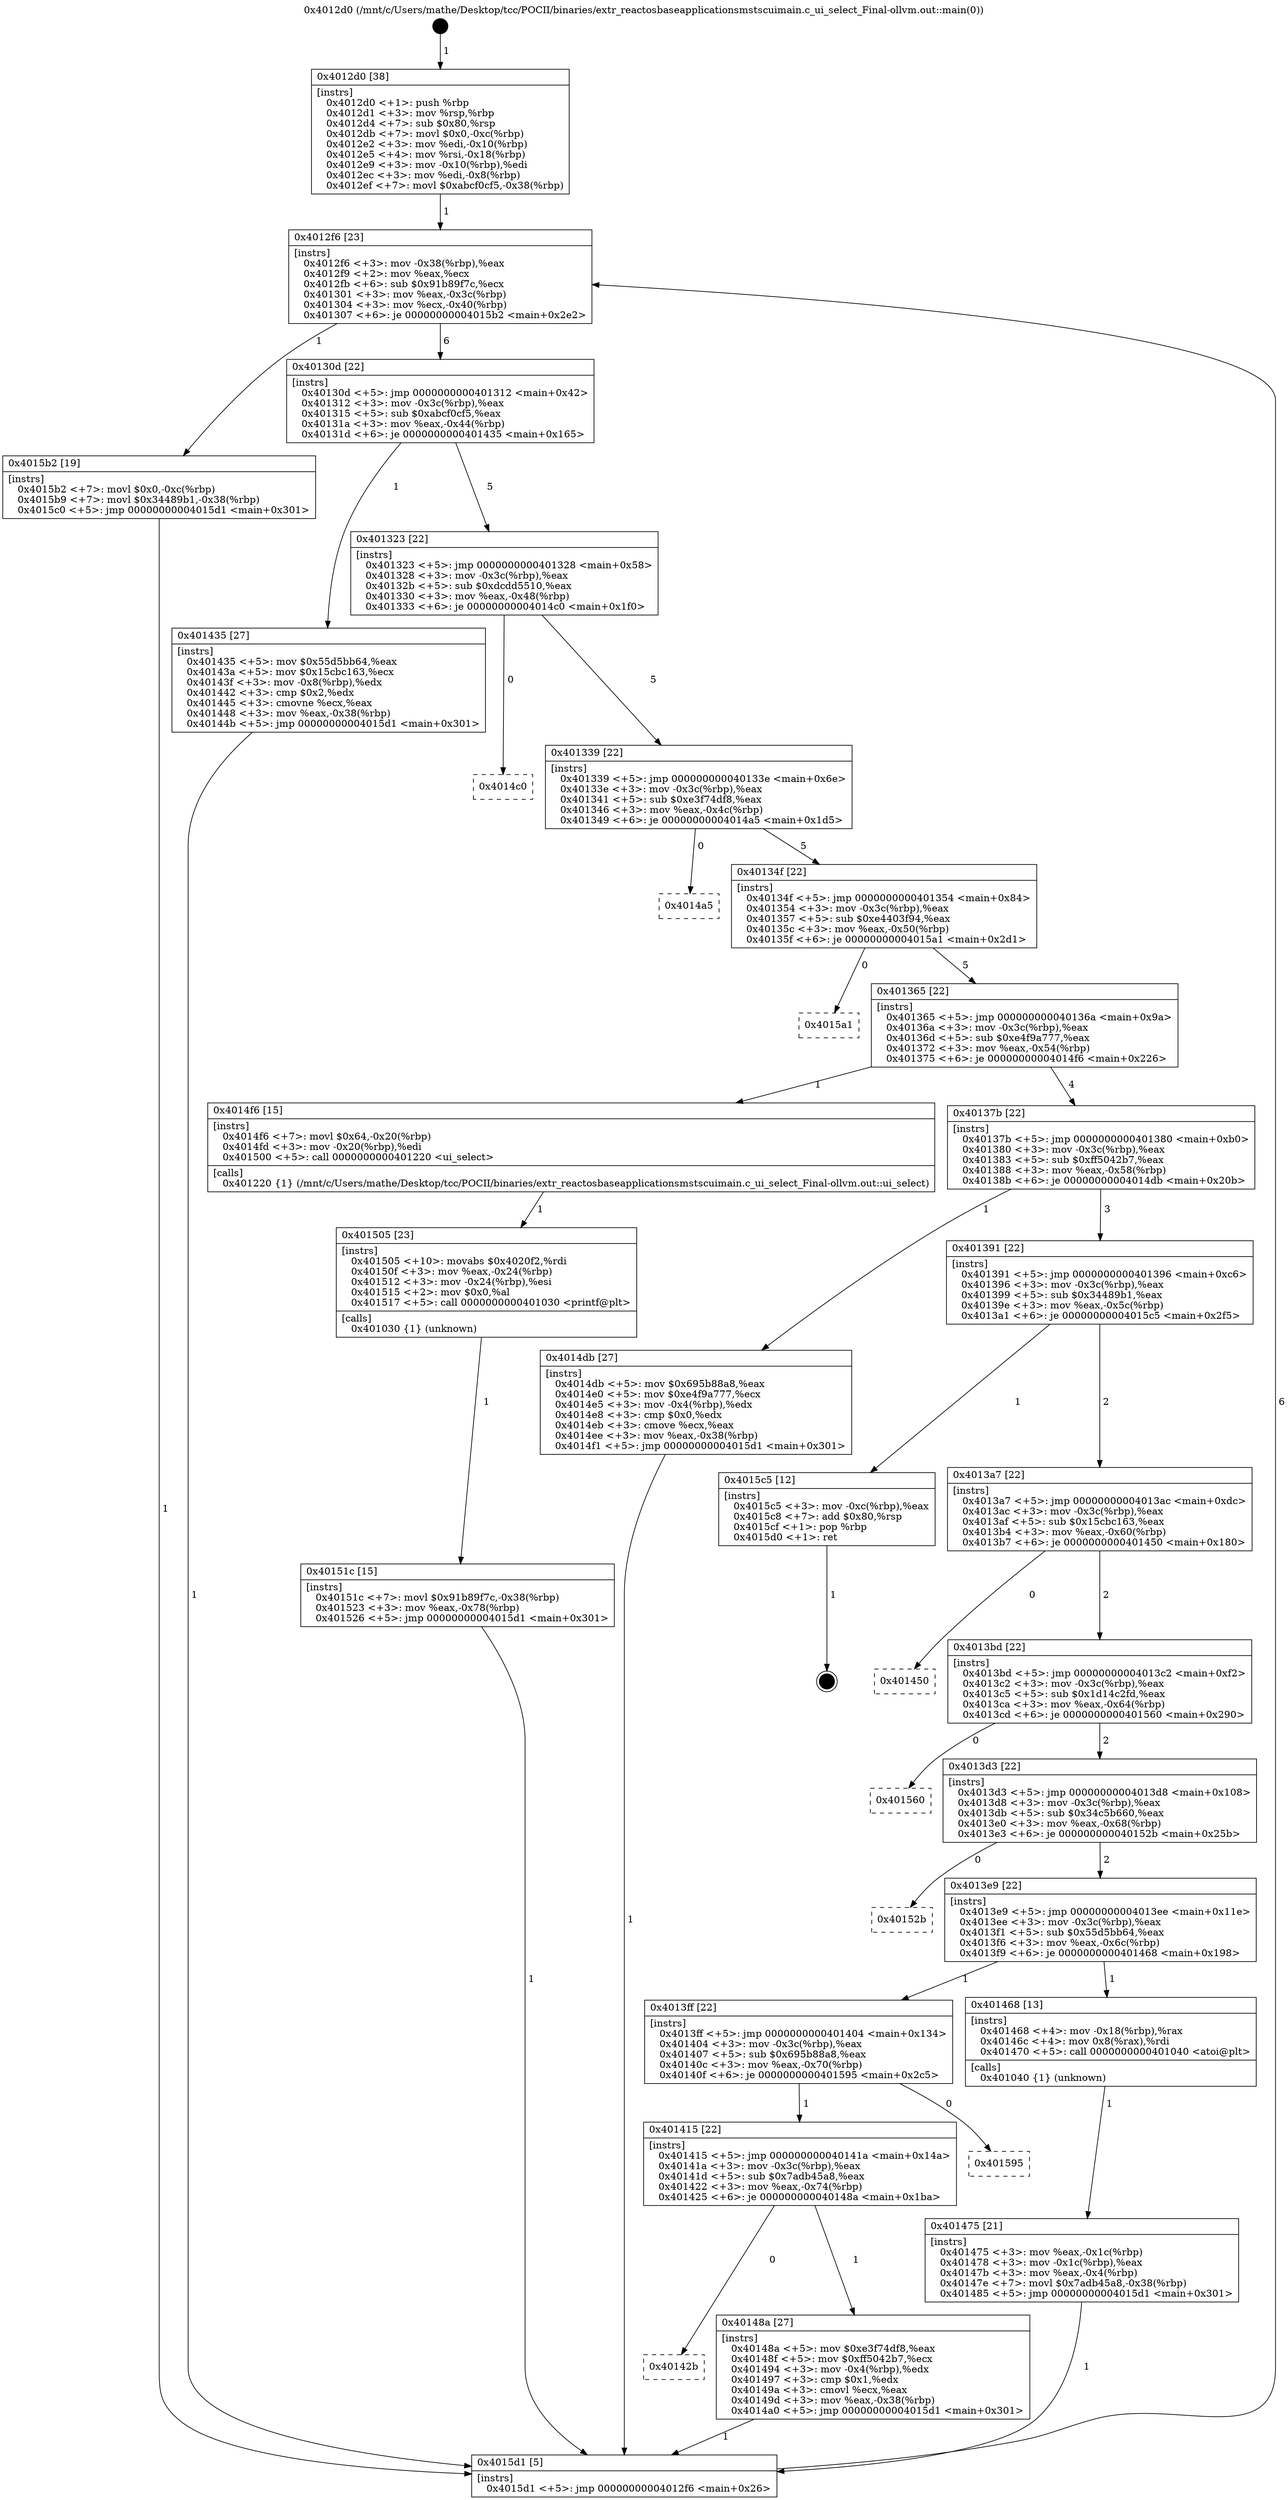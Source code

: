 digraph "0x4012d0" {
  label = "0x4012d0 (/mnt/c/Users/mathe/Desktop/tcc/POCII/binaries/extr_reactosbaseapplicationsmstscuimain.c_ui_select_Final-ollvm.out::main(0))"
  labelloc = "t"
  node[shape=record]

  Entry [label="",width=0.3,height=0.3,shape=circle,fillcolor=black,style=filled]
  "0x4012f6" [label="{
     0x4012f6 [23]\l
     | [instrs]\l
     &nbsp;&nbsp;0x4012f6 \<+3\>: mov -0x38(%rbp),%eax\l
     &nbsp;&nbsp;0x4012f9 \<+2\>: mov %eax,%ecx\l
     &nbsp;&nbsp;0x4012fb \<+6\>: sub $0x91b89f7c,%ecx\l
     &nbsp;&nbsp;0x401301 \<+3\>: mov %eax,-0x3c(%rbp)\l
     &nbsp;&nbsp;0x401304 \<+3\>: mov %ecx,-0x40(%rbp)\l
     &nbsp;&nbsp;0x401307 \<+6\>: je 00000000004015b2 \<main+0x2e2\>\l
  }"]
  "0x4015b2" [label="{
     0x4015b2 [19]\l
     | [instrs]\l
     &nbsp;&nbsp;0x4015b2 \<+7\>: movl $0x0,-0xc(%rbp)\l
     &nbsp;&nbsp;0x4015b9 \<+7\>: movl $0x34489b1,-0x38(%rbp)\l
     &nbsp;&nbsp;0x4015c0 \<+5\>: jmp 00000000004015d1 \<main+0x301\>\l
  }"]
  "0x40130d" [label="{
     0x40130d [22]\l
     | [instrs]\l
     &nbsp;&nbsp;0x40130d \<+5\>: jmp 0000000000401312 \<main+0x42\>\l
     &nbsp;&nbsp;0x401312 \<+3\>: mov -0x3c(%rbp),%eax\l
     &nbsp;&nbsp;0x401315 \<+5\>: sub $0xabcf0cf5,%eax\l
     &nbsp;&nbsp;0x40131a \<+3\>: mov %eax,-0x44(%rbp)\l
     &nbsp;&nbsp;0x40131d \<+6\>: je 0000000000401435 \<main+0x165\>\l
  }"]
  Exit [label="",width=0.3,height=0.3,shape=circle,fillcolor=black,style=filled,peripheries=2]
  "0x401435" [label="{
     0x401435 [27]\l
     | [instrs]\l
     &nbsp;&nbsp;0x401435 \<+5\>: mov $0x55d5bb64,%eax\l
     &nbsp;&nbsp;0x40143a \<+5\>: mov $0x15cbc163,%ecx\l
     &nbsp;&nbsp;0x40143f \<+3\>: mov -0x8(%rbp),%edx\l
     &nbsp;&nbsp;0x401442 \<+3\>: cmp $0x2,%edx\l
     &nbsp;&nbsp;0x401445 \<+3\>: cmovne %ecx,%eax\l
     &nbsp;&nbsp;0x401448 \<+3\>: mov %eax,-0x38(%rbp)\l
     &nbsp;&nbsp;0x40144b \<+5\>: jmp 00000000004015d1 \<main+0x301\>\l
  }"]
  "0x401323" [label="{
     0x401323 [22]\l
     | [instrs]\l
     &nbsp;&nbsp;0x401323 \<+5\>: jmp 0000000000401328 \<main+0x58\>\l
     &nbsp;&nbsp;0x401328 \<+3\>: mov -0x3c(%rbp),%eax\l
     &nbsp;&nbsp;0x40132b \<+5\>: sub $0xdcdd5510,%eax\l
     &nbsp;&nbsp;0x401330 \<+3\>: mov %eax,-0x48(%rbp)\l
     &nbsp;&nbsp;0x401333 \<+6\>: je 00000000004014c0 \<main+0x1f0\>\l
  }"]
  "0x4015d1" [label="{
     0x4015d1 [5]\l
     | [instrs]\l
     &nbsp;&nbsp;0x4015d1 \<+5\>: jmp 00000000004012f6 \<main+0x26\>\l
  }"]
  "0x4012d0" [label="{
     0x4012d0 [38]\l
     | [instrs]\l
     &nbsp;&nbsp;0x4012d0 \<+1\>: push %rbp\l
     &nbsp;&nbsp;0x4012d1 \<+3\>: mov %rsp,%rbp\l
     &nbsp;&nbsp;0x4012d4 \<+7\>: sub $0x80,%rsp\l
     &nbsp;&nbsp;0x4012db \<+7\>: movl $0x0,-0xc(%rbp)\l
     &nbsp;&nbsp;0x4012e2 \<+3\>: mov %edi,-0x10(%rbp)\l
     &nbsp;&nbsp;0x4012e5 \<+4\>: mov %rsi,-0x18(%rbp)\l
     &nbsp;&nbsp;0x4012e9 \<+3\>: mov -0x10(%rbp),%edi\l
     &nbsp;&nbsp;0x4012ec \<+3\>: mov %edi,-0x8(%rbp)\l
     &nbsp;&nbsp;0x4012ef \<+7\>: movl $0xabcf0cf5,-0x38(%rbp)\l
  }"]
  "0x40151c" [label="{
     0x40151c [15]\l
     | [instrs]\l
     &nbsp;&nbsp;0x40151c \<+7\>: movl $0x91b89f7c,-0x38(%rbp)\l
     &nbsp;&nbsp;0x401523 \<+3\>: mov %eax,-0x78(%rbp)\l
     &nbsp;&nbsp;0x401526 \<+5\>: jmp 00000000004015d1 \<main+0x301\>\l
  }"]
  "0x4014c0" [label="{
     0x4014c0\l
  }", style=dashed]
  "0x401339" [label="{
     0x401339 [22]\l
     | [instrs]\l
     &nbsp;&nbsp;0x401339 \<+5\>: jmp 000000000040133e \<main+0x6e\>\l
     &nbsp;&nbsp;0x40133e \<+3\>: mov -0x3c(%rbp),%eax\l
     &nbsp;&nbsp;0x401341 \<+5\>: sub $0xe3f74df8,%eax\l
     &nbsp;&nbsp;0x401346 \<+3\>: mov %eax,-0x4c(%rbp)\l
     &nbsp;&nbsp;0x401349 \<+6\>: je 00000000004014a5 \<main+0x1d5\>\l
  }"]
  "0x401505" [label="{
     0x401505 [23]\l
     | [instrs]\l
     &nbsp;&nbsp;0x401505 \<+10\>: movabs $0x4020f2,%rdi\l
     &nbsp;&nbsp;0x40150f \<+3\>: mov %eax,-0x24(%rbp)\l
     &nbsp;&nbsp;0x401512 \<+3\>: mov -0x24(%rbp),%esi\l
     &nbsp;&nbsp;0x401515 \<+2\>: mov $0x0,%al\l
     &nbsp;&nbsp;0x401517 \<+5\>: call 0000000000401030 \<printf@plt\>\l
     | [calls]\l
     &nbsp;&nbsp;0x401030 \{1\} (unknown)\l
  }"]
  "0x4014a5" [label="{
     0x4014a5\l
  }", style=dashed]
  "0x40134f" [label="{
     0x40134f [22]\l
     | [instrs]\l
     &nbsp;&nbsp;0x40134f \<+5\>: jmp 0000000000401354 \<main+0x84\>\l
     &nbsp;&nbsp;0x401354 \<+3\>: mov -0x3c(%rbp),%eax\l
     &nbsp;&nbsp;0x401357 \<+5\>: sub $0xe4403f94,%eax\l
     &nbsp;&nbsp;0x40135c \<+3\>: mov %eax,-0x50(%rbp)\l
     &nbsp;&nbsp;0x40135f \<+6\>: je 00000000004015a1 \<main+0x2d1\>\l
  }"]
  "0x40142b" [label="{
     0x40142b\l
  }", style=dashed]
  "0x4015a1" [label="{
     0x4015a1\l
  }", style=dashed]
  "0x401365" [label="{
     0x401365 [22]\l
     | [instrs]\l
     &nbsp;&nbsp;0x401365 \<+5\>: jmp 000000000040136a \<main+0x9a\>\l
     &nbsp;&nbsp;0x40136a \<+3\>: mov -0x3c(%rbp),%eax\l
     &nbsp;&nbsp;0x40136d \<+5\>: sub $0xe4f9a777,%eax\l
     &nbsp;&nbsp;0x401372 \<+3\>: mov %eax,-0x54(%rbp)\l
     &nbsp;&nbsp;0x401375 \<+6\>: je 00000000004014f6 \<main+0x226\>\l
  }"]
  "0x40148a" [label="{
     0x40148a [27]\l
     | [instrs]\l
     &nbsp;&nbsp;0x40148a \<+5\>: mov $0xe3f74df8,%eax\l
     &nbsp;&nbsp;0x40148f \<+5\>: mov $0xff5042b7,%ecx\l
     &nbsp;&nbsp;0x401494 \<+3\>: mov -0x4(%rbp),%edx\l
     &nbsp;&nbsp;0x401497 \<+3\>: cmp $0x1,%edx\l
     &nbsp;&nbsp;0x40149a \<+3\>: cmovl %ecx,%eax\l
     &nbsp;&nbsp;0x40149d \<+3\>: mov %eax,-0x38(%rbp)\l
     &nbsp;&nbsp;0x4014a0 \<+5\>: jmp 00000000004015d1 \<main+0x301\>\l
  }"]
  "0x4014f6" [label="{
     0x4014f6 [15]\l
     | [instrs]\l
     &nbsp;&nbsp;0x4014f6 \<+7\>: movl $0x64,-0x20(%rbp)\l
     &nbsp;&nbsp;0x4014fd \<+3\>: mov -0x20(%rbp),%edi\l
     &nbsp;&nbsp;0x401500 \<+5\>: call 0000000000401220 \<ui_select\>\l
     | [calls]\l
     &nbsp;&nbsp;0x401220 \{1\} (/mnt/c/Users/mathe/Desktop/tcc/POCII/binaries/extr_reactosbaseapplicationsmstscuimain.c_ui_select_Final-ollvm.out::ui_select)\l
  }"]
  "0x40137b" [label="{
     0x40137b [22]\l
     | [instrs]\l
     &nbsp;&nbsp;0x40137b \<+5\>: jmp 0000000000401380 \<main+0xb0\>\l
     &nbsp;&nbsp;0x401380 \<+3\>: mov -0x3c(%rbp),%eax\l
     &nbsp;&nbsp;0x401383 \<+5\>: sub $0xff5042b7,%eax\l
     &nbsp;&nbsp;0x401388 \<+3\>: mov %eax,-0x58(%rbp)\l
     &nbsp;&nbsp;0x40138b \<+6\>: je 00000000004014db \<main+0x20b\>\l
  }"]
  "0x401415" [label="{
     0x401415 [22]\l
     | [instrs]\l
     &nbsp;&nbsp;0x401415 \<+5\>: jmp 000000000040141a \<main+0x14a\>\l
     &nbsp;&nbsp;0x40141a \<+3\>: mov -0x3c(%rbp),%eax\l
     &nbsp;&nbsp;0x40141d \<+5\>: sub $0x7adb45a8,%eax\l
     &nbsp;&nbsp;0x401422 \<+3\>: mov %eax,-0x74(%rbp)\l
     &nbsp;&nbsp;0x401425 \<+6\>: je 000000000040148a \<main+0x1ba\>\l
  }"]
  "0x4014db" [label="{
     0x4014db [27]\l
     | [instrs]\l
     &nbsp;&nbsp;0x4014db \<+5\>: mov $0x695b88a8,%eax\l
     &nbsp;&nbsp;0x4014e0 \<+5\>: mov $0xe4f9a777,%ecx\l
     &nbsp;&nbsp;0x4014e5 \<+3\>: mov -0x4(%rbp),%edx\l
     &nbsp;&nbsp;0x4014e8 \<+3\>: cmp $0x0,%edx\l
     &nbsp;&nbsp;0x4014eb \<+3\>: cmove %ecx,%eax\l
     &nbsp;&nbsp;0x4014ee \<+3\>: mov %eax,-0x38(%rbp)\l
     &nbsp;&nbsp;0x4014f1 \<+5\>: jmp 00000000004015d1 \<main+0x301\>\l
  }"]
  "0x401391" [label="{
     0x401391 [22]\l
     | [instrs]\l
     &nbsp;&nbsp;0x401391 \<+5\>: jmp 0000000000401396 \<main+0xc6\>\l
     &nbsp;&nbsp;0x401396 \<+3\>: mov -0x3c(%rbp),%eax\l
     &nbsp;&nbsp;0x401399 \<+5\>: sub $0x34489b1,%eax\l
     &nbsp;&nbsp;0x40139e \<+3\>: mov %eax,-0x5c(%rbp)\l
     &nbsp;&nbsp;0x4013a1 \<+6\>: je 00000000004015c5 \<main+0x2f5\>\l
  }"]
  "0x401595" [label="{
     0x401595\l
  }", style=dashed]
  "0x4015c5" [label="{
     0x4015c5 [12]\l
     | [instrs]\l
     &nbsp;&nbsp;0x4015c5 \<+3\>: mov -0xc(%rbp),%eax\l
     &nbsp;&nbsp;0x4015c8 \<+7\>: add $0x80,%rsp\l
     &nbsp;&nbsp;0x4015cf \<+1\>: pop %rbp\l
     &nbsp;&nbsp;0x4015d0 \<+1\>: ret\l
  }"]
  "0x4013a7" [label="{
     0x4013a7 [22]\l
     | [instrs]\l
     &nbsp;&nbsp;0x4013a7 \<+5\>: jmp 00000000004013ac \<main+0xdc\>\l
     &nbsp;&nbsp;0x4013ac \<+3\>: mov -0x3c(%rbp),%eax\l
     &nbsp;&nbsp;0x4013af \<+5\>: sub $0x15cbc163,%eax\l
     &nbsp;&nbsp;0x4013b4 \<+3\>: mov %eax,-0x60(%rbp)\l
     &nbsp;&nbsp;0x4013b7 \<+6\>: je 0000000000401450 \<main+0x180\>\l
  }"]
  "0x401475" [label="{
     0x401475 [21]\l
     | [instrs]\l
     &nbsp;&nbsp;0x401475 \<+3\>: mov %eax,-0x1c(%rbp)\l
     &nbsp;&nbsp;0x401478 \<+3\>: mov -0x1c(%rbp),%eax\l
     &nbsp;&nbsp;0x40147b \<+3\>: mov %eax,-0x4(%rbp)\l
     &nbsp;&nbsp;0x40147e \<+7\>: movl $0x7adb45a8,-0x38(%rbp)\l
     &nbsp;&nbsp;0x401485 \<+5\>: jmp 00000000004015d1 \<main+0x301\>\l
  }"]
  "0x401450" [label="{
     0x401450\l
  }", style=dashed]
  "0x4013bd" [label="{
     0x4013bd [22]\l
     | [instrs]\l
     &nbsp;&nbsp;0x4013bd \<+5\>: jmp 00000000004013c2 \<main+0xf2\>\l
     &nbsp;&nbsp;0x4013c2 \<+3\>: mov -0x3c(%rbp),%eax\l
     &nbsp;&nbsp;0x4013c5 \<+5\>: sub $0x1d14c2fd,%eax\l
     &nbsp;&nbsp;0x4013ca \<+3\>: mov %eax,-0x64(%rbp)\l
     &nbsp;&nbsp;0x4013cd \<+6\>: je 0000000000401560 \<main+0x290\>\l
  }"]
  "0x4013ff" [label="{
     0x4013ff [22]\l
     | [instrs]\l
     &nbsp;&nbsp;0x4013ff \<+5\>: jmp 0000000000401404 \<main+0x134\>\l
     &nbsp;&nbsp;0x401404 \<+3\>: mov -0x3c(%rbp),%eax\l
     &nbsp;&nbsp;0x401407 \<+5\>: sub $0x695b88a8,%eax\l
     &nbsp;&nbsp;0x40140c \<+3\>: mov %eax,-0x70(%rbp)\l
     &nbsp;&nbsp;0x40140f \<+6\>: je 0000000000401595 \<main+0x2c5\>\l
  }"]
  "0x401560" [label="{
     0x401560\l
  }", style=dashed]
  "0x4013d3" [label="{
     0x4013d3 [22]\l
     | [instrs]\l
     &nbsp;&nbsp;0x4013d3 \<+5\>: jmp 00000000004013d8 \<main+0x108\>\l
     &nbsp;&nbsp;0x4013d8 \<+3\>: mov -0x3c(%rbp),%eax\l
     &nbsp;&nbsp;0x4013db \<+5\>: sub $0x34c5b660,%eax\l
     &nbsp;&nbsp;0x4013e0 \<+3\>: mov %eax,-0x68(%rbp)\l
     &nbsp;&nbsp;0x4013e3 \<+6\>: je 000000000040152b \<main+0x25b\>\l
  }"]
  "0x401468" [label="{
     0x401468 [13]\l
     | [instrs]\l
     &nbsp;&nbsp;0x401468 \<+4\>: mov -0x18(%rbp),%rax\l
     &nbsp;&nbsp;0x40146c \<+4\>: mov 0x8(%rax),%rdi\l
     &nbsp;&nbsp;0x401470 \<+5\>: call 0000000000401040 \<atoi@plt\>\l
     | [calls]\l
     &nbsp;&nbsp;0x401040 \{1\} (unknown)\l
  }"]
  "0x40152b" [label="{
     0x40152b\l
  }", style=dashed]
  "0x4013e9" [label="{
     0x4013e9 [22]\l
     | [instrs]\l
     &nbsp;&nbsp;0x4013e9 \<+5\>: jmp 00000000004013ee \<main+0x11e\>\l
     &nbsp;&nbsp;0x4013ee \<+3\>: mov -0x3c(%rbp),%eax\l
     &nbsp;&nbsp;0x4013f1 \<+5\>: sub $0x55d5bb64,%eax\l
     &nbsp;&nbsp;0x4013f6 \<+3\>: mov %eax,-0x6c(%rbp)\l
     &nbsp;&nbsp;0x4013f9 \<+6\>: je 0000000000401468 \<main+0x198\>\l
  }"]
  Entry -> "0x4012d0" [label=" 1"]
  "0x4012f6" -> "0x4015b2" [label=" 1"]
  "0x4012f6" -> "0x40130d" [label=" 6"]
  "0x4015c5" -> Exit [label=" 1"]
  "0x40130d" -> "0x401435" [label=" 1"]
  "0x40130d" -> "0x401323" [label=" 5"]
  "0x401435" -> "0x4015d1" [label=" 1"]
  "0x4012d0" -> "0x4012f6" [label=" 1"]
  "0x4015d1" -> "0x4012f6" [label=" 6"]
  "0x4015b2" -> "0x4015d1" [label=" 1"]
  "0x401323" -> "0x4014c0" [label=" 0"]
  "0x401323" -> "0x401339" [label=" 5"]
  "0x40151c" -> "0x4015d1" [label=" 1"]
  "0x401339" -> "0x4014a5" [label=" 0"]
  "0x401339" -> "0x40134f" [label=" 5"]
  "0x401505" -> "0x40151c" [label=" 1"]
  "0x40134f" -> "0x4015a1" [label=" 0"]
  "0x40134f" -> "0x401365" [label=" 5"]
  "0x4014f6" -> "0x401505" [label=" 1"]
  "0x401365" -> "0x4014f6" [label=" 1"]
  "0x401365" -> "0x40137b" [label=" 4"]
  "0x4014db" -> "0x4015d1" [label=" 1"]
  "0x40137b" -> "0x4014db" [label=" 1"]
  "0x40137b" -> "0x401391" [label=" 3"]
  "0x401415" -> "0x40142b" [label=" 0"]
  "0x401391" -> "0x4015c5" [label=" 1"]
  "0x401391" -> "0x4013a7" [label=" 2"]
  "0x401415" -> "0x40148a" [label=" 1"]
  "0x4013a7" -> "0x401450" [label=" 0"]
  "0x4013a7" -> "0x4013bd" [label=" 2"]
  "0x4013ff" -> "0x401415" [label=" 1"]
  "0x4013bd" -> "0x401560" [label=" 0"]
  "0x4013bd" -> "0x4013d3" [label=" 2"]
  "0x4013ff" -> "0x401595" [label=" 0"]
  "0x4013d3" -> "0x40152b" [label=" 0"]
  "0x4013d3" -> "0x4013e9" [label=" 2"]
  "0x40148a" -> "0x4015d1" [label=" 1"]
  "0x4013e9" -> "0x401468" [label=" 1"]
  "0x4013e9" -> "0x4013ff" [label=" 1"]
  "0x401468" -> "0x401475" [label=" 1"]
  "0x401475" -> "0x4015d1" [label=" 1"]
}
